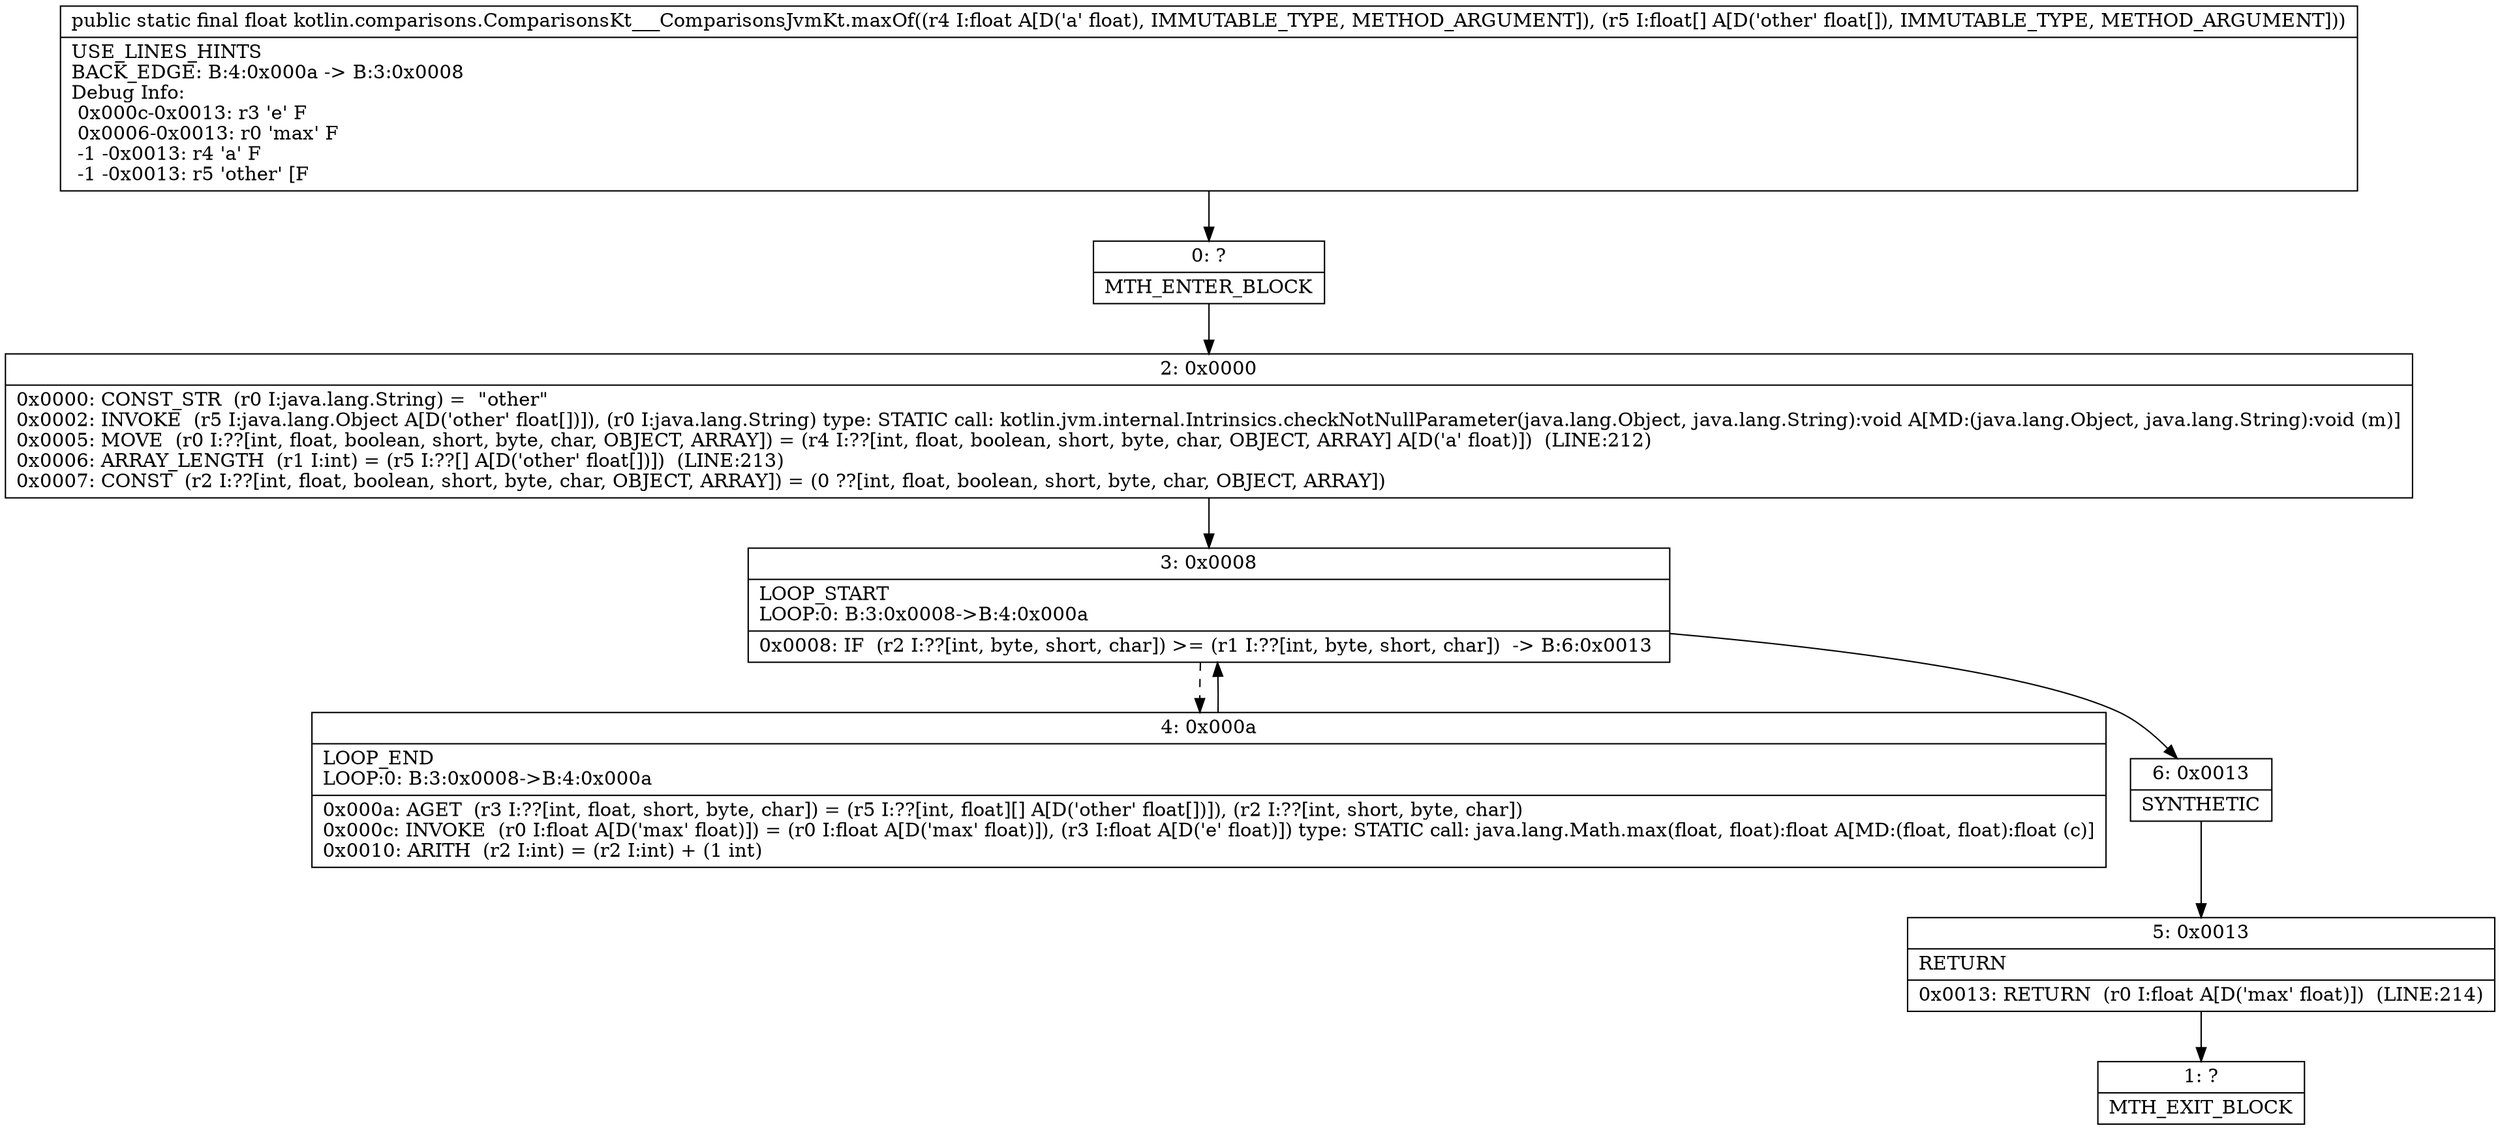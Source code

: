 digraph "CFG forkotlin.comparisons.ComparisonsKt___ComparisonsJvmKt.maxOf(F[F)F" {
Node_0 [shape=record,label="{0\:\ ?|MTH_ENTER_BLOCK\l}"];
Node_2 [shape=record,label="{2\:\ 0x0000|0x0000: CONST_STR  (r0 I:java.lang.String) =  \"other\" \l0x0002: INVOKE  (r5 I:java.lang.Object A[D('other' float[])]), (r0 I:java.lang.String) type: STATIC call: kotlin.jvm.internal.Intrinsics.checkNotNullParameter(java.lang.Object, java.lang.String):void A[MD:(java.lang.Object, java.lang.String):void (m)]\l0x0005: MOVE  (r0 I:??[int, float, boolean, short, byte, char, OBJECT, ARRAY]) = (r4 I:??[int, float, boolean, short, byte, char, OBJECT, ARRAY] A[D('a' float)])  (LINE:212)\l0x0006: ARRAY_LENGTH  (r1 I:int) = (r5 I:??[] A[D('other' float[])])  (LINE:213)\l0x0007: CONST  (r2 I:??[int, float, boolean, short, byte, char, OBJECT, ARRAY]) = (0 ??[int, float, boolean, short, byte, char, OBJECT, ARRAY]) \l}"];
Node_3 [shape=record,label="{3\:\ 0x0008|LOOP_START\lLOOP:0: B:3:0x0008\-\>B:4:0x000a\l|0x0008: IF  (r2 I:??[int, byte, short, char]) \>= (r1 I:??[int, byte, short, char])  \-\> B:6:0x0013 \l}"];
Node_4 [shape=record,label="{4\:\ 0x000a|LOOP_END\lLOOP:0: B:3:0x0008\-\>B:4:0x000a\l|0x000a: AGET  (r3 I:??[int, float, short, byte, char]) = (r5 I:??[int, float][] A[D('other' float[])]), (r2 I:??[int, short, byte, char]) \l0x000c: INVOKE  (r0 I:float A[D('max' float)]) = (r0 I:float A[D('max' float)]), (r3 I:float A[D('e' float)]) type: STATIC call: java.lang.Math.max(float, float):float A[MD:(float, float):float (c)]\l0x0010: ARITH  (r2 I:int) = (r2 I:int) + (1 int) \l}"];
Node_6 [shape=record,label="{6\:\ 0x0013|SYNTHETIC\l}"];
Node_5 [shape=record,label="{5\:\ 0x0013|RETURN\l|0x0013: RETURN  (r0 I:float A[D('max' float)])  (LINE:214)\l}"];
Node_1 [shape=record,label="{1\:\ ?|MTH_EXIT_BLOCK\l}"];
MethodNode[shape=record,label="{public static final float kotlin.comparisons.ComparisonsKt___ComparisonsJvmKt.maxOf((r4 I:float A[D('a' float), IMMUTABLE_TYPE, METHOD_ARGUMENT]), (r5 I:float[] A[D('other' float[]), IMMUTABLE_TYPE, METHOD_ARGUMENT]))  | USE_LINES_HINTS\lBACK_EDGE: B:4:0x000a \-\> B:3:0x0008\lDebug Info:\l  0x000c\-0x0013: r3 'e' F\l  0x0006\-0x0013: r0 'max' F\l  \-1 \-0x0013: r4 'a' F\l  \-1 \-0x0013: r5 'other' [F\l}"];
MethodNode -> Node_0;Node_0 -> Node_2;
Node_2 -> Node_3;
Node_3 -> Node_4[style=dashed];
Node_3 -> Node_6;
Node_4 -> Node_3;
Node_6 -> Node_5;
Node_5 -> Node_1;
}

